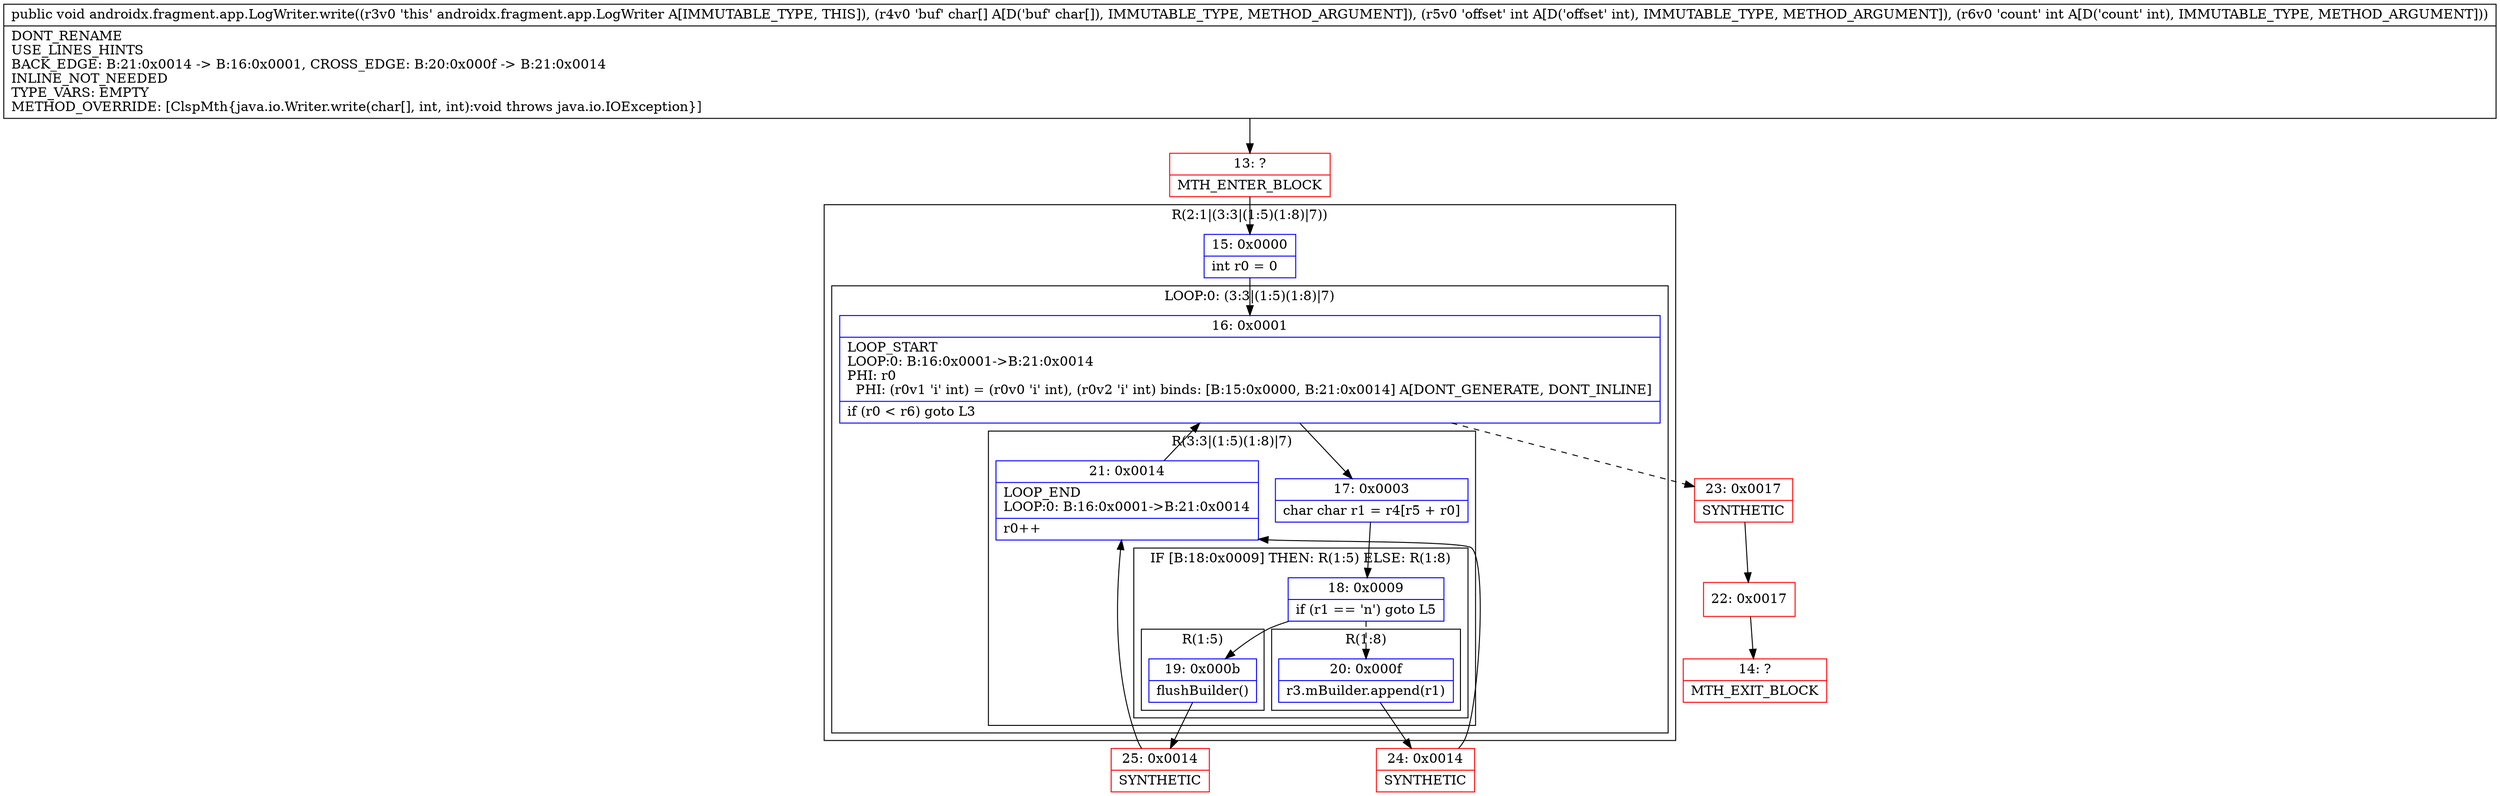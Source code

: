 digraph "CFG forandroidx.fragment.app.LogWriter.write([CII)V" {
subgraph cluster_Region_1893431760 {
label = "R(2:1|(3:3|(1:5)(1:8)|7))";
node [shape=record,color=blue];
Node_15 [shape=record,label="{15\:\ 0x0000|int r0 = 0\l}"];
subgraph cluster_LoopRegion_1703220961 {
label = "LOOP:0: (3:3|(1:5)(1:8)|7)";
node [shape=record,color=blue];
Node_16 [shape=record,label="{16\:\ 0x0001|LOOP_START\lLOOP:0: B:16:0x0001\-\>B:21:0x0014\lPHI: r0 \l  PHI: (r0v1 'i' int) = (r0v0 'i' int), (r0v2 'i' int) binds: [B:15:0x0000, B:21:0x0014] A[DONT_GENERATE, DONT_INLINE]\l|if (r0 \< r6) goto L3\l}"];
subgraph cluster_Region_91445780 {
label = "R(3:3|(1:5)(1:8)|7)";
node [shape=record,color=blue];
Node_17 [shape=record,label="{17\:\ 0x0003|char char r1 = r4[r5 + r0]\l}"];
subgraph cluster_IfRegion_687880986 {
label = "IF [B:18:0x0009] THEN: R(1:5) ELSE: R(1:8)";
node [shape=record,color=blue];
Node_18 [shape=record,label="{18\:\ 0x0009|if (r1 == 'n') goto L5\l}"];
subgraph cluster_Region_1706401421 {
label = "R(1:5)";
node [shape=record,color=blue];
Node_19 [shape=record,label="{19\:\ 0x000b|flushBuilder()\l}"];
}
subgraph cluster_Region_46060051 {
label = "R(1:8)";
node [shape=record,color=blue];
Node_20 [shape=record,label="{20\:\ 0x000f|r3.mBuilder.append(r1)\l}"];
}
}
Node_21 [shape=record,label="{21\:\ 0x0014|LOOP_END\lLOOP:0: B:16:0x0001\-\>B:21:0x0014\l|r0++\l}"];
}
}
}
Node_13 [shape=record,color=red,label="{13\:\ ?|MTH_ENTER_BLOCK\l}"];
Node_25 [shape=record,color=red,label="{25\:\ 0x0014|SYNTHETIC\l}"];
Node_24 [shape=record,color=red,label="{24\:\ 0x0014|SYNTHETIC\l}"];
Node_23 [shape=record,color=red,label="{23\:\ 0x0017|SYNTHETIC\l}"];
Node_22 [shape=record,color=red,label="{22\:\ 0x0017}"];
Node_14 [shape=record,color=red,label="{14\:\ ?|MTH_EXIT_BLOCK\l}"];
MethodNode[shape=record,label="{public void androidx.fragment.app.LogWriter.write((r3v0 'this' androidx.fragment.app.LogWriter A[IMMUTABLE_TYPE, THIS]), (r4v0 'buf' char[] A[D('buf' char[]), IMMUTABLE_TYPE, METHOD_ARGUMENT]), (r5v0 'offset' int A[D('offset' int), IMMUTABLE_TYPE, METHOD_ARGUMENT]), (r6v0 'count' int A[D('count' int), IMMUTABLE_TYPE, METHOD_ARGUMENT]))  | DONT_RENAME\lUSE_LINES_HINTS\lBACK_EDGE: B:21:0x0014 \-\> B:16:0x0001, CROSS_EDGE: B:20:0x000f \-\> B:21:0x0014\lINLINE_NOT_NEEDED\lTYPE_VARS: EMPTY\lMETHOD_OVERRIDE: [ClspMth\{java.io.Writer.write(char[], int, int):void throws java.io.IOException\}]\l}"];
MethodNode -> Node_13;Node_15 -> Node_16;
Node_16 -> Node_17;
Node_16 -> Node_23[style=dashed];
Node_17 -> Node_18;
Node_18 -> Node_19;
Node_18 -> Node_20[style=dashed];
Node_19 -> Node_25;
Node_20 -> Node_24;
Node_21 -> Node_16;
Node_13 -> Node_15;
Node_25 -> Node_21;
Node_24 -> Node_21;
Node_23 -> Node_22;
Node_22 -> Node_14;
}

